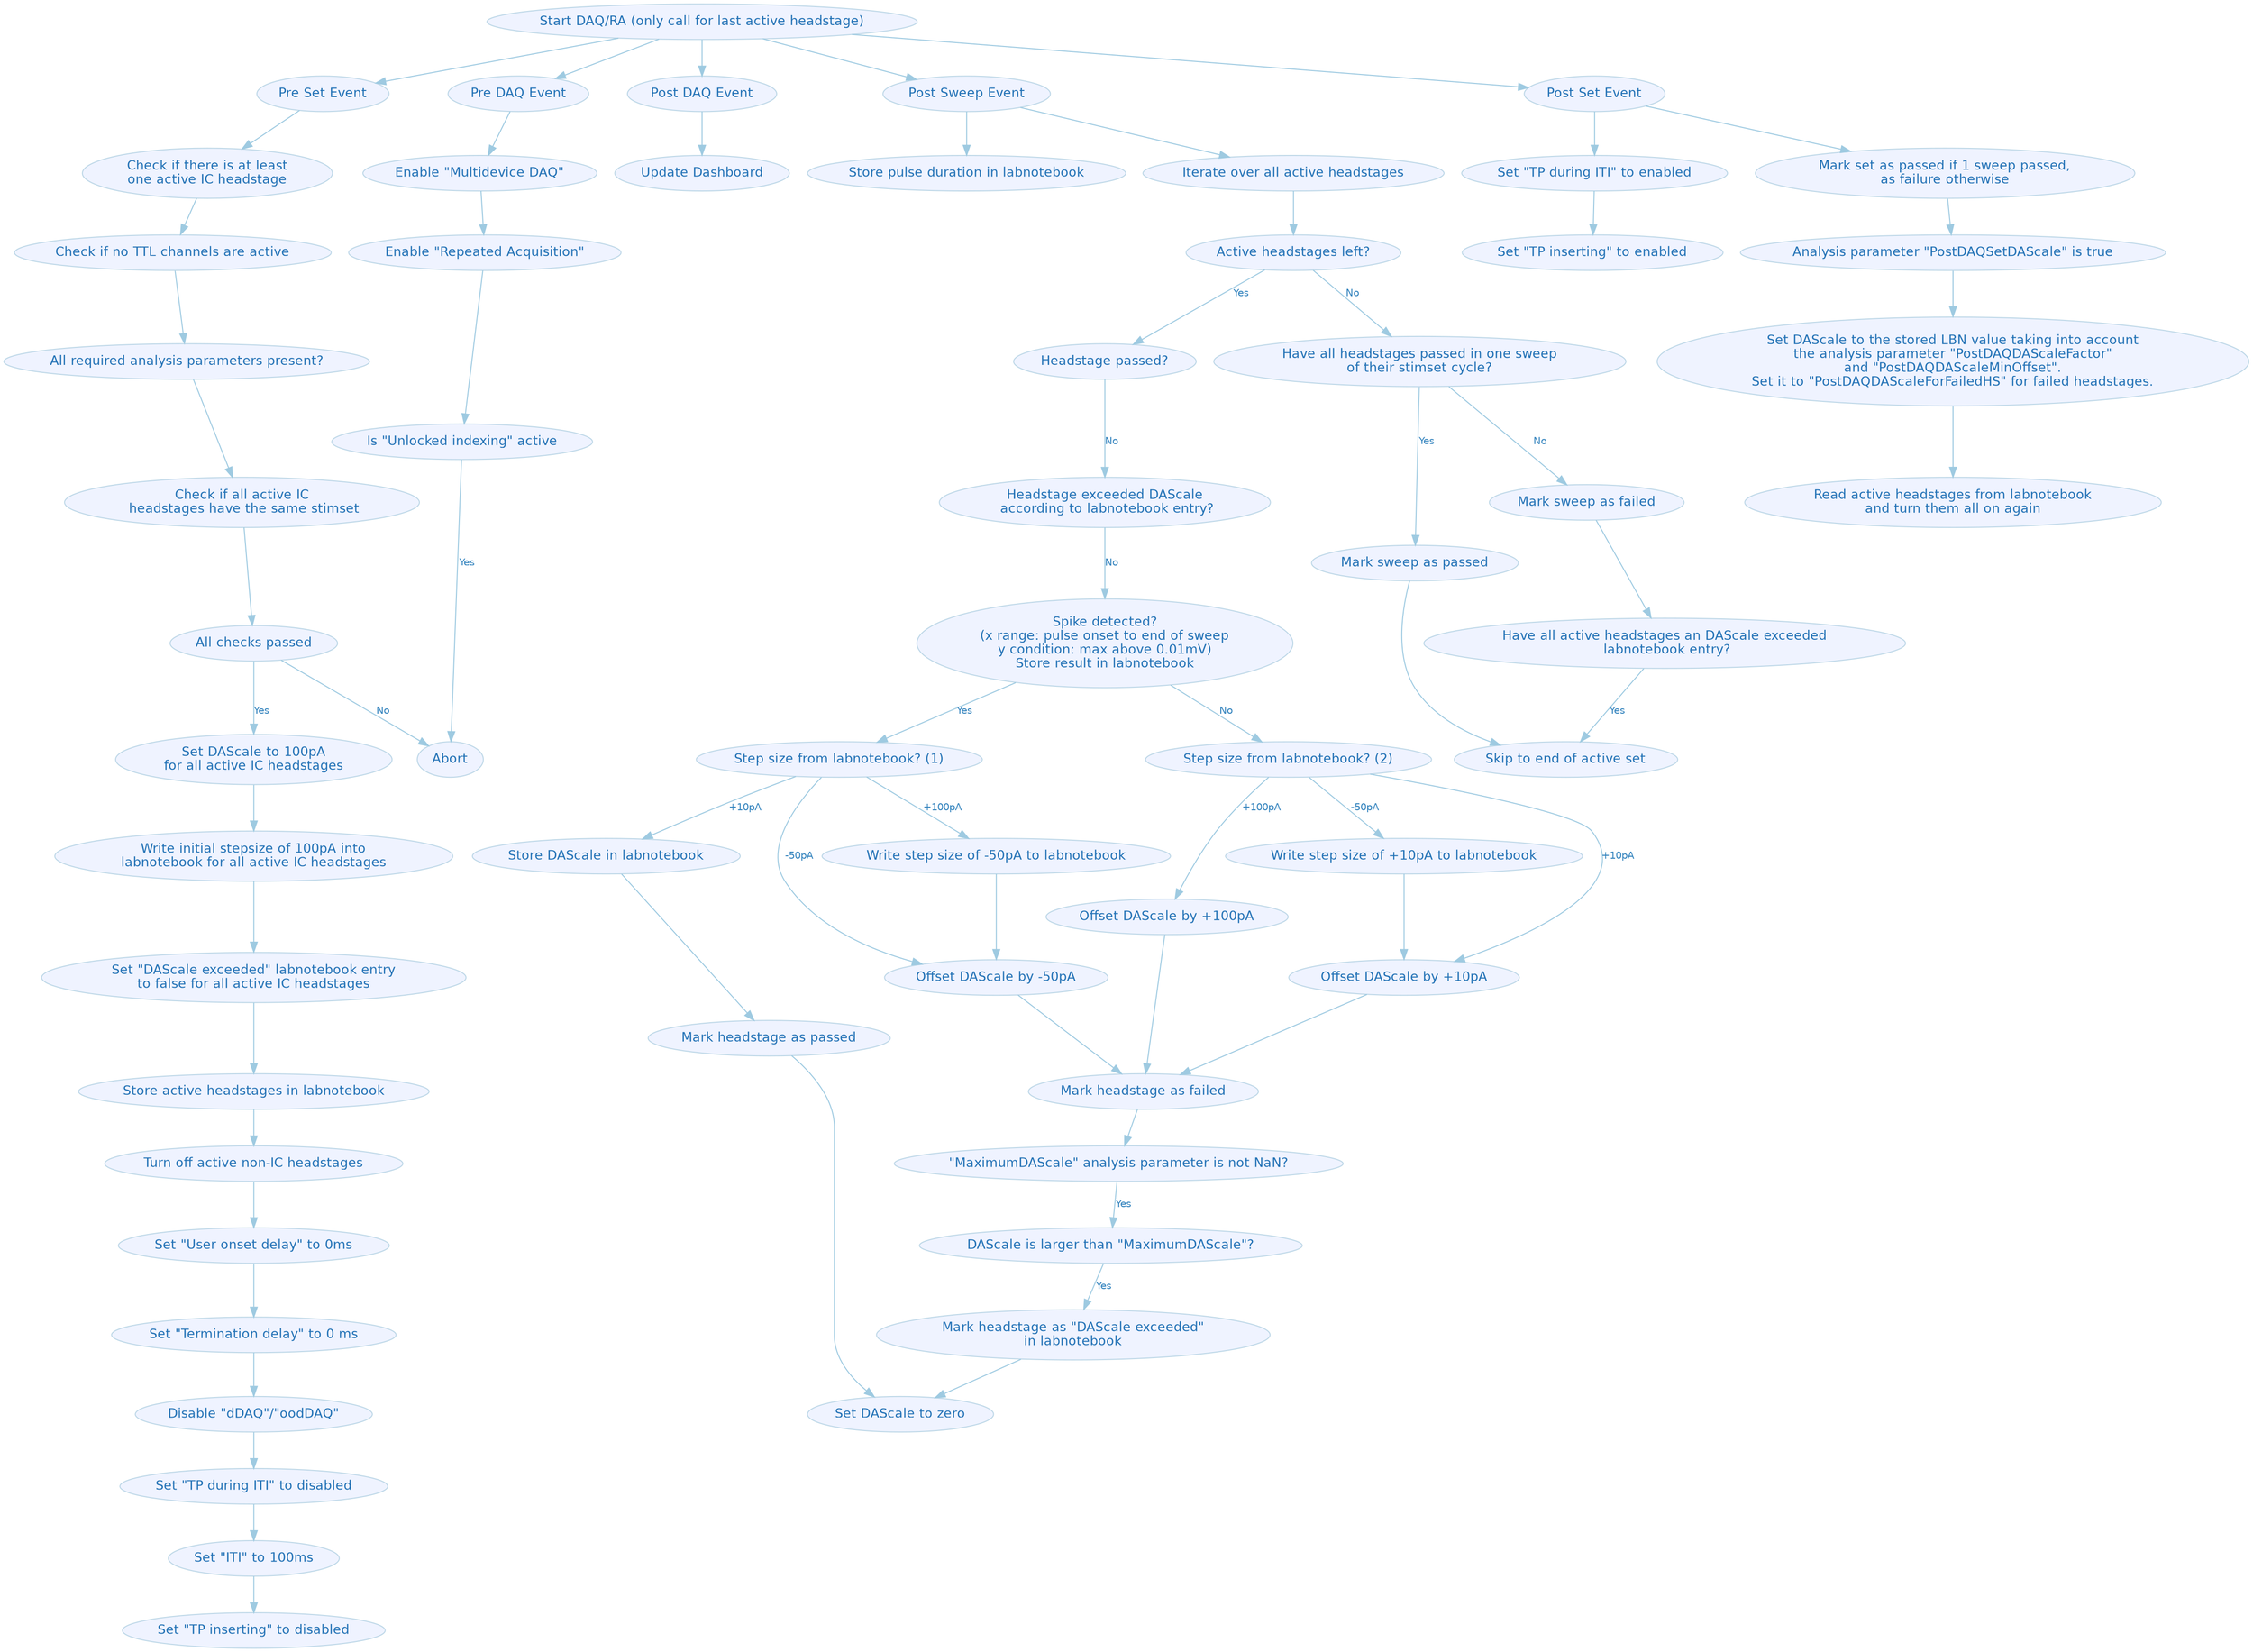 digraph "G" {
	graph [
		fontsize = "14"
		fontname = "Helvetica"
		fontcolor = "black"
		penwidth = "0.1"
		compound = "true"
	]
	node [
		fontsize = "13"
		fontname = "Helvetica"
		fontcolor = "4"
		fillcolor = "1"
		shape = "ellipse"
		style = "filled"
		colorscheme = "blues4"
		color = "2"
	]
	edge [
		fontsize = "10"
		fontname = "Helvetica"
		fontcolor = "3"
		style = "solid"
		comment = "Wildcard edge"
		colorscheme = "blues3"
		color = "2"
	]
	"Start DAQ/RA (only call for last active headstage)" [
		fontsize = "13"
		fontname = "Helvetica"
		fontcolor = "4"
		fillcolor = "1"
		shape = "ellipse"
		style = "filled"
		colorscheme = "blues4"
		color = "2"
	]
	"Prepare DAQ/Pre Set Event" [
		colorscheme = "blues4"
		color = "2"
		label = "Pre Set Event"
		fontsize = "13"
		fontname = "Helvetica"
		fontcolor = "4"
		fillcolor = "1"
		shape = "ellipse"
		style = "filled"
	]
	"Post Sweep Event" [
		fontsize = "13"
		fontname = "Helvetica"
		fontcolor = "4"
		fillcolor = "1"
		shape = "ellipse"
		style = "filled"
		colorscheme = "blues4"
		color = "2"
	]
	"Post DAQ Event" [
		fontsize = "13"
		fontname = "Helvetica"
		fontcolor = "4"
		fillcolor = "1"
		shape = "ellipse"
		style = "filled"
		colorscheme = "blues4"
		color = "2"
	]
	"Enable \"Multidevice DAQ\"" [
		fontsize = "13"
		fontname = "Helvetica"
		fontcolor = "4"
		fillcolor = "1"
		shape = "ellipse"
		style = "filled"
		colorscheme = "blues4"
		color = "2"
	]
	"Disable \"dDAQ\"/\"oodDAQ\"" [
		fontsize = "13"
		fontname = "Helvetica"
		fontcolor = "4"
		fillcolor = "1"
		shape = "ellipse"
		style = "filled"
		colorscheme = "blues4"
		color = "2"
	]
	"Enable \"Repeated Acquisition\"" [
		fontsize = "13"
		fontname = "Helvetica"
		fontcolor = "4"
		fillcolor = "1"
		shape = "ellipse"
		style = "filled"
		colorscheme = "blues4"
		color = "2"
	]
	"Check if no TTL channels are active" [
		fontsize = "13"
		fontname = "Helvetica"
		fontcolor = "4"
		fillcolor = "1"
		shape = "ellipse"
		style = "filled"
		colorscheme = "blues4"
		color = "2"
	]
	"Set \"TP during ITI\" to disabled" [
		fontsize = "13"
		fontname = "Helvetica"
		fontcolor = "4"
		fillcolor = "1"
		shape = "ellipse"
		style = "filled"
		colorscheme = "blues4"
		color = "2"
	]
	"All checks passed" [
		fontsize = "13"
		fontname = "Helvetica"
		fontcolor = "4"
		fillcolor = "1"
		shape = "ellipse"
		style = "filled"
		colorscheme = "blues4"
		color = "2"
	]
	"Check if there is at least\none active IC headstage" [
		fontsize = "13"
		fontname = "Helvetica"
		fontcolor = "4"
		fillcolor = "1"
		shape = "ellipse"
		style = "filled"
		colorscheme = "blues4"
		color = "2"
	]
	"All required analysis parameters present?" [
		fontsize = "13"
		fontname = "Helvetica"
		fontcolor = "4"
		fillcolor = "1"
		shape = "ellipse"
		style = "filled"
		colorscheme = "blues4"
		color = "2"
	]
	"Set \"TP inserting\" to disabled" [
		fontsize = "13"
		fontname = "Helvetica"
		fontcolor = "4"
		fillcolor = "1"
		shape = "ellipse"
		style = "filled"
		colorscheme = "blues4"
		color = "2"
	]
	"Set \"ITI\" to 100ms" [
		fontsize = "13"
		fontname = "Helvetica"
		fontcolor = "4"
		fillcolor = "1"
		shape = "ellipse"
		style = "filled"
		colorscheme = "blues4"
		color = "2"
	]
	"Set DAScale to 100pA\nfor all active IC headstages" [
		fontsize = "13"
		fontname = "Helvetica"
		fontcolor = "4"
		fillcolor = "1"
		shape = "ellipse"
		style = "filled"
		colorscheme = "blues4"
		color = "2"
	]
	"Write initial stepsize of 100pA into\nlabnotebook for all active IC headstages" [
		fontsize = "13"
		fontname = "Helvetica"
		fontcolor = "4"
		fillcolor = "1"
		shape = "ellipse"
		style = "filled"
		colorscheme = "blues4"
		color = "2"
	]
	"Abort" [
		fontsize = "13"
		fontname = "Helvetica"
		fontcolor = "4"
		fillcolor = "1"
		shape = "ellipse"
		style = "filled"
		colorscheme = "blues4"
		color = "2"
	]
	"Check if all active IC\n headstages have the same stimset" [
		fontsize = "13"
		fontname = "Helvetica"
		fontcolor = "4"
		fillcolor = "1"
		shape = "ellipse"
		style = "filled"
		colorscheme = "blues4"
		color = "2"
	]
	"Store active headstages in labnotebook" [
		fontsize = "13"
		fontname = "Helvetica"
		fontcolor = "4"
		fillcolor = "1"
		shape = "ellipse"
		style = "filled"
		colorscheme = "blues4"
		color = "2"
	]
	"Turn off active non-IC headstages" [
		fontsize = "13"
		fontname = "Helvetica"
		fontcolor = "4"
		fillcolor = "1"
		shape = "ellipse"
		style = "filled"
		colorscheme = "blues4"
		color = "2"
	]
	"Read active headstages from labnotebook\nand turn them all on again" [
		fontsize = "13"
		fontname = "Helvetica"
		fontcolor = "4"
		fillcolor = "1"
		shape = "ellipse"
		style = "filled"
		colorscheme = "blues4"
		color = "2"
	]
	"Set \"DAScale exceeded\" labnotebook entry\nto false for all active IC headstages" [
		fontsize = "13"
		fontname = "Helvetica"
		fontcolor = "4"
		fillcolor = "1"
		shape = "ellipse"
		style = "filled"
		colorscheme = "blues4"
		color = "2"
	]
	"Mark sweep as failed" [
		fontsize = "13"
		fontname = "Helvetica"
		fontcolor = "4"
		fillcolor = "1"
		shape = "ellipse"
		style = "filled"
		colorscheme = "blues4"
		color = "2"
	]
	"Iterate over all active headstages" [
		colorscheme = "blues4"
		color = "2"
		comment = "Wildcard node added automatic in EG."
		fontsize = "13"
		fontname = "Helvetica"
		fontcolor = "4"
		fillcolor = "1"
		shape = "ellipse"
		style = "filled"
	]
	"Active headstages left?" [
		colorscheme = "blues4"
		color = "2"
		comment = "Wildcard node added automatic in EG."
		fontsize = "13"
		fontname = "Helvetica"
		fontcolor = "4"
		fillcolor = "1"
		shape = "ellipse"
		style = "filled"
	]
	"Have all headstages passed in one sweep\nof their stimset cycle?" [
		colorscheme = "blues4"
		color = "2"
		comment = "Wildcard node added automatic in EG."
		fontsize = "13"
		fontname = "Helvetica"
		fontcolor = "4"
		fillcolor = "1"
		shape = "ellipse"
		style = "filled"
	]
	"Headstage passed?" [
		colorscheme = "blues4"
		color = "2"
		comment = "Wildcard node added automatic in EG."
		fontsize = "13"
		fontname = "Helvetica"
		fontcolor = "4"
		fillcolor = "1"
		shape = "ellipse"
		style = "filled"
	]
	"Headstage exceeded DAScale\n according to labnotebook entry?" [
		colorscheme = "blues4"
		color = "2"
		comment = "Wildcard node added automatic in EG."
		fontsize = "13"
		fontname = "Helvetica"
		fontcolor = "4"
		fillcolor = "1"
		shape = "ellipse"
		style = "filled"
	]
	"Spike detected?\n(x range: pulse onset to end of sweep\ny condition: max above 0.01mV)\nStore result in labnotebook" [
		colorscheme = "blues4"
		color = "2"
		comment = "Wildcard node added automatic in EG."
		fontsize = "13"
		fontname = "Helvetica"
		fontcolor = "4"
		fillcolor = "1"
		shape = "ellipse"
		style = "filled"
	]
	"Mark sweep as passed" [
		colorscheme = "blues4"
		color = "2"
		comment = "Wildcard node added automatic in EG."
		fontsize = "13"
		fontname = "Helvetica"
		fontcolor = "4"
		fillcolor = "1"
		shape = "ellipse"
		style = "filled"
	]
	"Step size from labnotebook? (1)" [
		colorscheme = "blues4"
		color = "2"
		comment = "Wildcard node added automatic in EG."
		fontsize = "13"
		fontname = "Helvetica"
		fontcolor = "4"
		fillcolor = "1"
		shape = "ellipse"
		style = "filled"
	]
	"Store DAScale in labnotebook" [
		colorscheme = "blues4"
		color = "2"
		comment = "Wildcard node added automatic in EG."
		fontsize = "13"
		fontname = "Helvetica"
		fontcolor = "4"
		fillcolor = "1"
		shape = "ellipse"
		style = "filled"
	]
	"Offset DAScale by -50pA" [
		colorscheme = "blues4"
		color = "2"
		comment = "Wildcard node added automatic in EG."
		fontsize = "13"
		fontname = "Helvetica"
		fontcolor = "4"
		fillcolor = "1"
		shape = "ellipse"
		style = "filled"
	]
	"Step size from labnotebook? (2)" [
		colorscheme = "blues4"
		color = "2"
		comment = "Wildcard node added automatic in EG."
		fontsize = "13"
		fontname = "Helvetica"
		fontcolor = "4"
		fillcolor = "1"
		shape = "ellipse"
		style = "filled"
	]
	"Write step size of -50pA to labnotebook" [
		colorscheme = "blues4"
		color = "2"
		comment = "Wildcard node added automatic in EG."
		fontsize = "13"
		fontname = "Helvetica"
		fontcolor = "4"
		fillcolor = "1"
		shape = "ellipse"
		style = "filled"
	]
	"Write step size of +10pA to labnotebook" [
		colorscheme = "blues4"
		color = "2"
		comment = "Wildcard node added automatic in EG."
		fontsize = "13"
		fontname = "Helvetica"
		fontcolor = "4"
		fillcolor = "1"
		shape = "ellipse"
		style = "filled"
	]
	"Offset DAScale by +10pA" [
		colorscheme = "blues4"
		color = "2"
		comment = "Wildcard node added automatic in EG."
		fontsize = "13"
		fontname = "Helvetica"
		fontcolor = "4"
		fillcolor = "1"
		shape = "ellipse"
		style = "filled"
	]
	"Offset DAScale by +100pA" [
		colorscheme = "blues4"
		color = "2"
		comment = "Wildcard node added automatic in EG."
		fontsize = "13"
		fontname = "Helvetica"
		fontcolor = "4"
		fillcolor = "1"
		shape = "ellipse"
		style = "filled"
	]
	"Mark headstage as passed" [
		colorscheme = "blues4"
		color = "2"
		comment = "Wildcard node added automatic in EG."
		fontsize = "13"
		fontname = "Helvetica"
		fontcolor = "4"
		fillcolor = "1"
		shape = "ellipse"
		style = "filled"
	]
	"Set DAScale to zero" [
		colorscheme = "blues4"
		color = "2"
		comment = "Wildcard node added automatic in EG."
		fontsize = "13"
		fontname = "Helvetica"
		fontcolor = "4"
		fillcolor = "1"
		shape = "ellipse"
		style = "filled"
	]
	"Mark headstage as failed" [
		colorscheme = "blues4"
		color = "2"
		comment = "Wildcard node added automatic in EG."
		fontsize = "13"
		fontname = "Helvetica"
		fontcolor = "4"
		fillcolor = "1"
		shape = "ellipse"
		style = "filled"
	]
	"Skip to end of active set" [
		colorscheme = "blues4"
		color = "2"
		comment = "Wildcard node added automatic in EG."
		fontsize = "13"
		fontname = "Helvetica"
		fontcolor = "4"
		fillcolor = "1"
		shape = "ellipse"
		style = "filled"
	]
	"\"MaximumDAScale\" analysis parameter is not NaN?" [
		colorscheme = "blues4"
		color = "2"
		comment = "Wildcard node added automatic in EG."
		fontsize = "13"
		fontname = "Helvetica"
		fontcolor = "4"
		fillcolor = "1"
		shape = "ellipse"
		style = "filled"
	]
	"DAScale is larger than \"MaximumDAScale\"?" [
		colorscheme = "blues4"
		color = "2"
		comment = "Wildcard node added automatic in EG."
		fontsize = "13"
		fontname = "Helvetica"
		fontcolor = "4"
		fillcolor = "1"
		shape = "ellipse"
		style = "filled"
	]
	"Mark headstage as \"DAScale exceeded\"\nin labnotebook" [
		colorscheme = "blues4"
		color = "2"
		comment = "Wildcard node added automatic in EG."
		fontsize = "13"
		fontname = "Helvetica"
		fontcolor = "4"
		fillcolor = "1"
		shape = "ellipse"
		style = "filled"
	]
	"Have all active headstages an DAScale exceeded\n labnotebook entry?" [
		colorscheme = "blues4"
		color = "2"
		comment = "Wildcard node added automatic in EG."
		fontsize = "13"
		fontname = "Helvetica"
		fontcolor = "4"
		fillcolor = "1"
		shape = "ellipse"
		style = "filled"
	]
	"Store pulse duration in labnotebook" [
		colorscheme = "blues4"
		color = "2"
		comment = "Wildcard node added automatic in EG."
		fontsize = "13"
		fontname = "Helvetica"
		fontcolor = "4"
		fillcolor = "1"
		shape = "ellipse"
		style = "filled"
	]
	"Update Dashboard" [
		fontsize = "13"
		fontname = "Helvetica"
		fontcolor = "4"
		fillcolor = "1"
		shape = "ellipse"
		style = "filled"
		colorscheme = "blues4"
		color = "2"
	]
	"Post Set Event" [
		fontsize = "13"
		fontname = "Helvetica"
		fontcolor = "4"
		fillcolor = "1"
		shape = "ellipse"
		style = "filled"
		colorscheme = "blues4"
		color = "2"
	]
	"Mark set as passed if 1 sweep passed,\nas failure otherwise" [
		fontsize = "13"
		fontname = "Helvetica"
		fontcolor = "4"
		fillcolor = "1"
		shape = "ellipse"
		style = "filled"
		colorscheme = "blues4"
		color = "2"
	]
	"Analysis parameter \"PostDAQSetDAScale\" is true" [
		fontsize = "13"
		fontname = "Helvetica"
		fontcolor = "4"
		fillcolor = "1"
		shape = "ellipse"
		style = "filled"
		colorscheme = "blues4"
		color = "2"
	]
	"Set DAScale to the stored LBN value taking into account\nthe analysis parameter \"PostDAQDAScaleFactor\"\nand \"PostDAQDAScaleMinOffset\".\nSet it to \"PostDAQDAScaleForFailedHS\" for failed headstages." [
		fontsize = "13"
		fontname = "Helvetica"
		fontcolor = "4"
		fillcolor = "1"
		shape = "ellipse"
		style = "filled"
		colorscheme = "blues4"
		color = "2"
	]
	"Set \"TP during ITI\" to enabled" [
		fontsize = "13"
		fontname = "Helvetica"
		fontcolor = "4"
		fillcolor = "1"
		shape = "ellipse"
		style = "filled"
		colorscheme = "blues4"
		color = "2"
	]
	"Set \"TP inserting\" to enabled" [
		fontsize = "13"
		fontname = "Helvetica"
		fontcolor = "4"
		fillcolor = "1"
		shape = "ellipse"
		style = "filled"
		colorscheme = "blues4"
		color = "2"
	]
	"Set \"User onset delay\" to 0ms" [
		fontsize = "13"
		fontname = "Helvetica"
		fontcolor = "4"
		fillcolor = "1"
		shape = "ellipse"
		style = "filled"
		colorscheme = "blues4"
		color = "2"
	]
	"Set \"Termination delay\" to 0 ms" [
		fontsize = "13"
		fontname = "Helvetica"
		fontcolor = "4"
		fillcolor = "1"
		shape = "ellipse"
		style = "filled"
		colorscheme = "blues4"
		color = "2"
	]
	"n60" [
		colorscheme = "blues4"
		color = "2"
		label = "Pre DAQ Event"
		fontsize = "13"
		fontname = "Helvetica"
		fontcolor = "4"
		fillcolor = "1"
		shape = "ellipse"
		style = "filled"
	]
	"n61" [
		colorscheme = "blues4"
		color = "2"
		label = "Is \"Unlocked indexing\" active"
		fontsize = "13"
		fontname = "Helvetica"
		fontcolor = "4"
		fillcolor = "1"
		shape = "ellipse"
		style = "filled"
	]
	"Start DAQ/RA (only call for last active headstage)" -> "Prepare DAQ/Pre Set Event" [
		fontsize = "10"
		fontname = "Helvetica"
		fontcolor = "3"
		style = "solid"
		comment = "Wildcard edge"
		colorscheme = "blues3"
		color = "2"
	]
	"Start DAQ/RA (only call for last active headstage)" -> "Post Sweep Event" [
		fontsize = "10"
		fontname = "Helvetica"
		fontcolor = "3"
		style = "solid"
		comment = "Wildcard edge"
		colorscheme = "blues3"
		color = "2"
	]
	"Start DAQ/RA (only call for last active headstage)" -> "Post DAQ Event" [
		fontsize = "10"
		fontname = "Helvetica"
		fontcolor = "3"
		style = "solid"
		comment = "Wildcard edge"
		colorscheme = "blues3"
		color = "2"
	]
	"Set \"TP during ITI\" to disabled" -> "Set \"ITI\" to 100ms" [
		fontsize = "10"
		fontname = "Helvetica"
		fontcolor = "3"
		style = "solid"
		comment = "Wildcard node added automatic in EG."
		colorscheme = "blues3"
		color = "2"
	]
	"Check if there is at least\none active IC headstage" -> "Check if no TTL channels are active" [
		fontsize = "10"
		fontname = "Helvetica"
		fontcolor = "3"
		style = "solid"
		comment = "Wildcard node added automatic in EG."
		colorscheme = "blues3"
		color = "2"
	]
	"Check if no TTL channels are active" -> "All required analysis parameters present?" [
		fontsize = "10"
		fontname = "Helvetica"
		fontcolor = "3"
		style = "solid"
		comment = "Wildcard node added automatic in EG."
		colorscheme = "blues3"
		color = "2"
	]
	"All checks passed" -> "Set DAScale to 100pA\nfor all active IC headstages" [
		fontsize = "10"
		fontname = "Helvetica"
		fontcolor = "3"
		label = "Yes"
		style = "solid"
		comment = "Wildcard node added automatic in EG."
		colorscheme = "blues3"
		color = "2"
	]
	"Set DAScale to 100pA\nfor all active IC headstages" -> "Write initial stepsize of 100pA into\nlabnotebook for all active IC headstages" [
		fontsize = "10"
		fontname = "Helvetica"
		fontcolor = "3"
		style = "solid"
		comment = "Wildcard node added automatic in EG."
		colorscheme = "blues3"
		color = "2"
	]
	"All checks passed" -> "Abort" [
		fontsize = "10"
		fontname = "Helvetica"
		fontcolor = "3"
		label = "No"
		style = "solid"
		comment = "Wildcard node added automatic in EG."
		colorscheme = "blues3"
		color = "2"
	]
	"Check if all active IC\n headstages have the same stimset" -> "All checks passed" [
		fontsize = "10"
		fontname = "Helvetica"
		fontcolor = "3"
		style = "solid"
		comment = "Wildcard node added automatic in EG."
		colorscheme = "blues3"
		color = "2"
	]
	"Store active headstages in labnotebook" -> "Turn off active non-IC headstages" [
		fontsize = "10"
		fontname = "Helvetica"
		fontcolor = "3"
		style = "solid"
		comment = "Wildcard node added automatic in EG."
		colorscheme = "blues3"
		color = "2"
	]
	"All required analysis parameters present?" -> "Check if all active IC\n headstages have the same stimset" [
		fontsize = "10"
		fontname = "Helvetica"
		fontcolor = "3"
		style = "solid"
		comment = "Wildcard node added automatic in EG."
		colorscheme = "blues3"
		color = "2"
	]
	"Write initial stepsize of 100pA into\nlabnotebook for all active IC headstages" -> "Set \"DAScale exceeded\" labnotebook entry\nto false for all active IC headstages" [
		fontsize = "10"
		fontname = "Helvetica"
		fontcolor = "3"
		style = "solid"
		comment = "Wildcard node added automatic in EG."
		colorscheme = "blues3"
		color = "2"
	]
	"Post Sweep Event" -> "Iterate over all active headstages" [
		fontsize = "10"
		fontname = "Helvetica"
		fontcolor = "3"
		style = "solid"
		comment = "Wildcard node added automatic in EG."
		colorscheme = "blues3"
		color = "2"
	]
	"Active headstages left?" -> "Have all headstages passed in one sweep\nof their stimset cycle?" [
		fontsize = "10"
		fontname = "Helvetica"
		fontcolor = "3"
		label = "No"
		style = "solid"
		comment = "Wildcard node added automatic in EG."
		colorscheme = "blues3"
		color = "2"
	]
	"Active headstages left?" -> "Headstage passed?" [
		fontsize = "10"
		fontname = "Helvetica"
		fontcolor = "3"
		label = "Yes"
		style = "solid"
		comment = "Wildcard node added automatic in EG."
		colorscheme = "blues3"
		color = "2"
	]
	"Headstage passed?" -> "Headstage exceeded DAScale\n according to labnotebook entry?" [
		fontsize = "10"
		fontname = "Helvetica"
		fontcolor = "3"
		label = "No"
		style = "solid"
		comment = "Wildcard node added automatic in EG."
		colorscheme = "blues3"
		color = "2"
	]
	"Headstage exceeded DAScale\n according to labnotebook entry?" -> "Spike detected?\n(x range: pulse onset to end of sweep\ny condition: max above 0.01mV)\nStore result in labnotebook" [
		fontsize = "10"
		fontname = "Helvetica"
		fontcolor = "3"
		label = "No"
		style = "solid"
		comment = "Wildcard node added automatic in EG."
		colorscheme = "blues3"
		color = "2"
	]
	"Have all headstages passed in one sweep\nof their stimset cycle?" -> "Mark sweep as passed" [
		fontsize = "10"
		fontname = "Helvetica"
		fontcolor = "3"
		label = "Yes"
		style = "solid"
		comment = "Wildcard node added automatic in EG."
		colorscheme = "blues3"
		color = "2"
	]
	"Iterate over all active headstages" -> "Active headstages left?" [
		fontsize = "10"
		fontname = "Helvetica"
		fontcolor = "3"
		style = "solid"
		comment = "Wildcard node added automatic in EG."
		colorscheme = "blues3"
		color = "2"
	]
	"Spike detected?\n(x range: pulse onset to end of sweep\ny condition: max above 0.01mV)\nStore result in labnotebook" -> "Step size from labnotebook? (1)" [
		fontsize = "10"
		fontname = "Helvetica"
		fontcolor = "3"
		label = "Yes"
		style = "solid"
		comment = "Wildcard node added automatic in EG."
		colorscheme = "blues3"
		color = "2"
	]
	"Step size from labnotebook? (1)" -> "Store DAScale in labnotebook" [
		fontsize = "10"
		fontname = "Helvetica"
		fontcolor = "3"
		label = "+10pA"
		style = "solid"
		comment = "Wildcard node added automatic in EG."
		colorscheme = "blues3"
		color = "2"
	]
	"Step size from labnotebook? (1)" -> "Offset DAScale by -50pA" [
		fontsize = "10"
		fontname = "Helvetica"
		fontcolor = "3"
		label = "-50pA"
		style = "solid"
		comment = "Wildcard node added automatic in EG."
		colorscheme = "blues3"
		color = "2"
	]
	"Step size from labnotebook? (1)" -> "Write step size of -50pA to labnotebook" [
		fontsize = "10"
		fontname = "Helvetica"
		fontcolor = "3"
		label = "+100pA"
		style = "solid"
		comment = "Wildcard node added automatic in EG."
		colorscheme = "blues3"
		color = "2"
	]
	"Write step size of -50pA to labnotebook" -> "Offset DAScale by -50pA" [
		fontsize = "10"
		fontname = "Helvetica"
		fontcolor = "3"
		style = "solid"
		comment = "Wildcard node added automatic in EG."
		colorscheme = "blues3"
		color = "2"
	]
	"Spike detected?\n(x range: pulse onset to end of sweep\ny condition: max above 0.01mV)\nStore result in labnotebook" -> "Step size from labnotebook? (2)" [
		fontsize = "10"
		fontname = "Helvetica"
		fontcolor = "3"
		label = "No"
		style = "solid"
		comment = "Wildcard node added automatic in EG."
		colorscheme = "blues3"
		color = "2"
	]
	"Step size from labnotebook? (2)" -> "Offset DAScale by +10pA" [
		fontsize = "10"
		fontname = "Helvetica"
		fontcolor = "3"
		label = "+10pA"
		style = "solid"
		comment = "Wildcard node added automatic in EG."
		colorscheme = "blues3"
		color = "2"
	]
	"Step size from labnotebook? (2)" -> "Write step size of +10pA to labnotebook" [
		fontsize = "10"
		fontname = "Helvetica"
		fontcolor = "3"
		label = "-50pA"
		style = "solid"
		comment = "Wildcard node added automatic in EG."
		colorscheme = "blues3"
		color = "2"
	]
	"Step size from labnotebook? (2)" -> "Offset DAScale by +100pA" [
		fontsize = "10"
		fontname = "Helvetica"
		fontcolor = "3"
		label = "+100pA"
		style = "solid"
		comment = "Wildcard node added automatic in EG."
		colorscheme = "blues3"
		color = "2"
	]
	"Write step size of +10pA to labnotebook" -> "Offset DAScale by +10pA" [
		fontsize = "10"
		fontname = "Helvetica"
		fontcolor = "3"
		style = "solid"
		comment = "Wildcard node added automatic in EG."
		colorscheme = "blues3"
		color = "2"
	]
	"Mark headstage as passed" -> "Set DAScale to zero" [
		fontsize = "10"
		fontname = "Helvetica"
		fontcolor = "3"
		style = "solid"
		comment = "Wildcard node added automatic in EG."
		colorscheme = "blues3"
		color = "2"
	]
	"Store DAScale in labnotebook" -> "Mark headstage as passed" [
		fontsize = "10"
		fontname = "Helvetica"
		fontcolor = "3"
		style = "solid"
		comment = "Wildcard node added automatic in EG."
		colorscheme = "blues3"
		color = "2"
	]
	"Offset DAScale by -50pA" -> "Mark headstage as failed" [
		fontsize = "10"
		fontname = "Helvetica"
		fontcolor = "3"
		style = "solid"
		comment = "Wildcard node added automatic in EG."
		colorscheme = "blues3"
		color = "2"
	]
	"Offset DAScale by +10pA" -> "Mark headstage as failed" [
		fontsize = "10"
		fontname = "Helvetica"
		fontcolor = "3"
		style = "solid"
		comment = "Wildcard node added automatic in EG."
		colorscheme = "blues3"
		color = "2"
	]
	"Offset DAScale by +100pA" -> "Mark headstage as failed" [
		fontsize = "10"
		fontname = "Helvetica"
		fontcolor = "3"
		style = "solid"
		comment = "Wildcard node added automatic in EG."
		colorscheme = "blues3"
		color = "2"
	]
	"Mark sweep as passed" -> "Skip to end of active set" [
		fontsize = "10"
		fontname = "Helvetica"
		fontcolor = "3"
		style = "solid"
		comment = "Wildcard node added automatic in EG."
		colorscheme = "blues3"
		color = "2"
	]
	"Mark headstage as failed" -> "\"MaximumDAScale\" analysis parameter is not NaN?" [
		fontsize = "10"
		fontname = "Helvetica"
		fontcolor = "3"
		style = "solid"
		comment = "Wildcard node added automatic in EG."
		colorscheme = "blues3"
		color = "2"
	]
	"\"MaximumDAScale\" analysis parameter is not NaN?" -> "DAScale is larger than \"MaximumDAScale\"?" [
		fontsize = "10"
		fontname = "Helvetica"
		fontcolor = "3"
		label = "Yes"
		style = "solid"
		comment = "Wildcard node added automatic in EG."
		colorscheme = "blues3"
		color = "2"
	]
	"DAScale is larger than \"MaximumDAScale\"?" -> "Mark headstage as \"DAScale exceeded\"\nin labnotebook" [
		fontsize = "10"
		fontname = "Helvetica"
		fontcolor = "3"
		label = "Yes"
		style = "solid"
		comment = "Wildcard node added automatic in EG."
		colorscheme = "blues3"
		color = "2"
	]
	"Mark headstage as \"DAScale exceeded\"\nin labnotebook" -> "Set DAScale to zero" [
		fontsize = "10"
		fontname = "Helvetica"
		fontcolor = "3"
		style = "solid"
		comment = "Wildcard node added automatic in EG."
		colorscheme = "blues3"
		color = "2"
	]
	"Have all headstages passed in one sweep\nof their stimset cycle?" -> "Mark sweep as failed" [
		fontsize = "10"
		fontname = "Helvetica"
		fontcolor = "3"
		label = "No"
		style = "solid"
		comment = "Wildcard node added automatic in EG."
		colorscheme = "blues3"
		color = "2"
	]
	"Mark sweep as failed" -> "Have all active headstages an DAScale exceeded\n labnotebook entry?" [
		fontsize = "10"
		fontname = "Helvetica"
		fontcolor = "3"
		style = "solid"
		comment = "Wildcard node added automatic in EG."
		colorscheme = "blues3"
		color = "2"
	]
	"Have all active headstages an DAScale exceeded\n labnotebook entry?" -> "Skip to end of active set" [
		fontsize = "10"
		fontname = "Helvetica"
		fontcolor = "3"
		label = "Yes"
		style = "solid"
		comment = "Wildcard node added automatic in EG."
		colorscheme = "blues3"
		color = "2"
	]
	"Post Sweep Event" -> "Store pulse duration in labnotebook" [
		fontsize = "10"
		fontname = "Helvetica"
		fontcolor = "3"
		style = "solid"
		comment = "Wildcard node added automatic in EG."
		colorscheme = "blues3"
		color = "2"
	]
	"Post Set Event" -> "Mark set as passed if 1 sweep passed,\nas failure otherwise" [
		fontsize = "10"
		fontname = "Helvetica"
		fontcolor = "3"
		style = "solid"
		comment = "Wildcard edge"
		colorscheme = "blues3"
		color = "2"
	]
	"Start DAQ/RA (only call for last active headstage)" -> "Post Set Event" [
		fontsize = "10"
		fontname = "Helvetica"
		fontcolor = "3"
		style = "solid"
		comment = "Wildcard edge"
		colorscheme = "blues3"
		color = "2"
	]
	"Analysis parameter \"PostDAQSetDAScale\" is true" -> "Set DAScale to the stored LBN value taking into account\nthe analysis parameter \"PostDAQDAScaleFactor\"\nand \"PostDAQDAScaleMinOffset\".\nSet it to \"PostDAQDAScaleForFailedHS\" for failed headstages." [
		fontsize = "10"
		fontname = "Helvetica"
		fontcolor = "3"
		style = "solid"
		comment = "Wildcard edge"
		colorscheme = "blues3"
		color = "2"
	]
	"Post Set Event" -> "Set \"TP during ITI\" to enabled" [
		fontsize = "10"
		fontname = "Helvetica"
		fontcolor = "3"
		style = "solid"
		comment = "Wildcard edge"
		colorscheme = "blues3"
		color = "2"
	]
	"Set \"TP during ITI\" to enabled" -> "Set \"TP inserting\" to enabled" [
		fontsize = "10"
		fontname = "Helvetica"
		fontcolor = "3"
		style = "solid"
		comment = "Wildcard edge"
		colorscheme = "blues3"
		color = "2"
	]
	"Mark set as passed if 1 sweep passed,\nas failure otherwise" -> "Analysis parameter \"PostDAQSetDAScale\" is true" [
		fontsize = "10"
		fontname = "Helvetica"
		fontcolor = "3"
		style = "solid"
		comment = "Wildcard edge"
		colorscheme = "blues3"
		color = "2"
	]
	"Set \"DAScale exceeded\" labnotebook entry\nto false for all active IC headstages" -> "Store active headstages in labnotebook" [
		fontsize = "10"
		fontname = "Helvetica"
		fontcolor = "3"
		style = "solid"
		comment = "Wildcard edge"
		colorscheme = "blues3"
		color = "2"
	]
	"Enable \"Multidevice DAQ\"" -> "Enable \"Repeated Acquisition\"" [
		fontsize = "10"
		fontname = "Helvetica"
		fontcolor = "3"
		style = "solid"
		comment = "Wildcard edge"
		colorscheme = "blues3"
		color = "2"
	]
	"Set \"Termination delay\" to 0 ms" -> "Disable \"dDAQ\"/\"oodDAQ\"" [
		fontsize = "10"
		fontname = "Helvetica"
		fontcolor = "3"
		style = "solid"
		comment = "Wildcard edge"
		colorscheme = "blues3"
		color = "2"
	]
	"Set DAScale to the stored LBN value taking into account\nthe analysis parameter \"PostDAQDAScaleFactor\"\nand \"PostDAQDAScaleMinOffset\".\nSet it to \"PostDAQDAScaleForFailedHS\" for failed headstages." -> "Read active headstages from labnotebook\nand turn them all on again" [
		fontsize = "10"
		fontname = "Helvetica"
		fontcolor = "3"
		style = "solid"
		comment = "Wildcard edge"
		colorscheme = "blues3"
		color = "2"
	]
	"Post DAQ Event" -> "Update Dashboard" [
		fontsize = "10"
		fontname = "Helvetica"
		fontcolor = "3"
		style = "solid"
		comment = "Wildcard edge"
		colorscheme = "blues3"
		color = "2"
	]
	"Start DAQ/RA (only call for last active headstage)" -> "n60" [
		fontsize = "10"
		fontname = "Helvetica"
		fontcolor = "3"
		style = "solid"
		comment = "Wildcard edge"
		colorscheme = "blues3"
		color = "2"
	]
	"n60" -> "Enable \"Multidevice DAQ\"" [
		fontsize = "10"
		fontname = "Helvetica"
		fontcolor = "3"
		style = "solid"
		comment = "Wildcard edge"
		colorscheme = "blues3"
		color = "2"
	]
	"Enable \"Repeated Acquisition\"" -> "n61" [
		fontsize = "10"
		fontname = "Helvetica"
		fontcolor = "3"
		style = "solid"
		comment = "Wildcard edge"
		colorscheme = "blues3"
		color = "2"
	]
	"n61" -> "Abort" [
		fontsize = "10"
		fontname = "Helvetica"
		fontcolor = "3"
		label = "Yes"
		style = "solid"
		comment = "Wildcard edge"
		colorscheme = "blues3"
		color = "2"
	]
	"Prepare DAQ/Pre Set Event" -> "Check if there is at least\none active IC headstage" [
		fontsize = "10"
		fontname = "Helvetica"
		fontcolor = "3"
		style = "solid"
		comment = "Wildcard edge"
		colorscheme = "blues3"
		color = "2"
	]
	"Turn off active non-IC headstages" -> "Set \"User onset delay\" to 0ms" [
		fontsize = "10"
		fontname = "Helvetica"
		fontcolor = "3"
		style = "solid"
		comment = "Wildcard edge"
		colorscheme = "blues3"
		color = "2"
	]
	"Disable \"dDAQ\"/\"oodDAQ\"" -> "Set \"TP during ITI\" to disabled" [
		fontsize = "10"
		fontname = "Helvetica"
		fontcolor = "3"
		style = "solid"
		comment = "Wildcard edge"
		colorscheme = "blues3"
		color = "2"
	]
	"Set \"ITI\" to 100ms" -> "Set \"TP inserting\" to disabled" [
		fontsize = "10"
		fontname = "Helvetica"
		fontcolor = "3"
		style = "solid"
		comment = "Wildcard edge"
		colorscheme = "blues3"
		color = "2"
	]
	"Set \"User onset delay\" to 0ms" -> "Set \"Termination delay\" to 0 ms" [
		fontsize = "10"
		fontname = "Helvetica"
		fontcolor = "3"
		style = "solid"
		comment = "Wildcard edge"
		colorscheme = "blues3"
		color = "2"
	]
}
